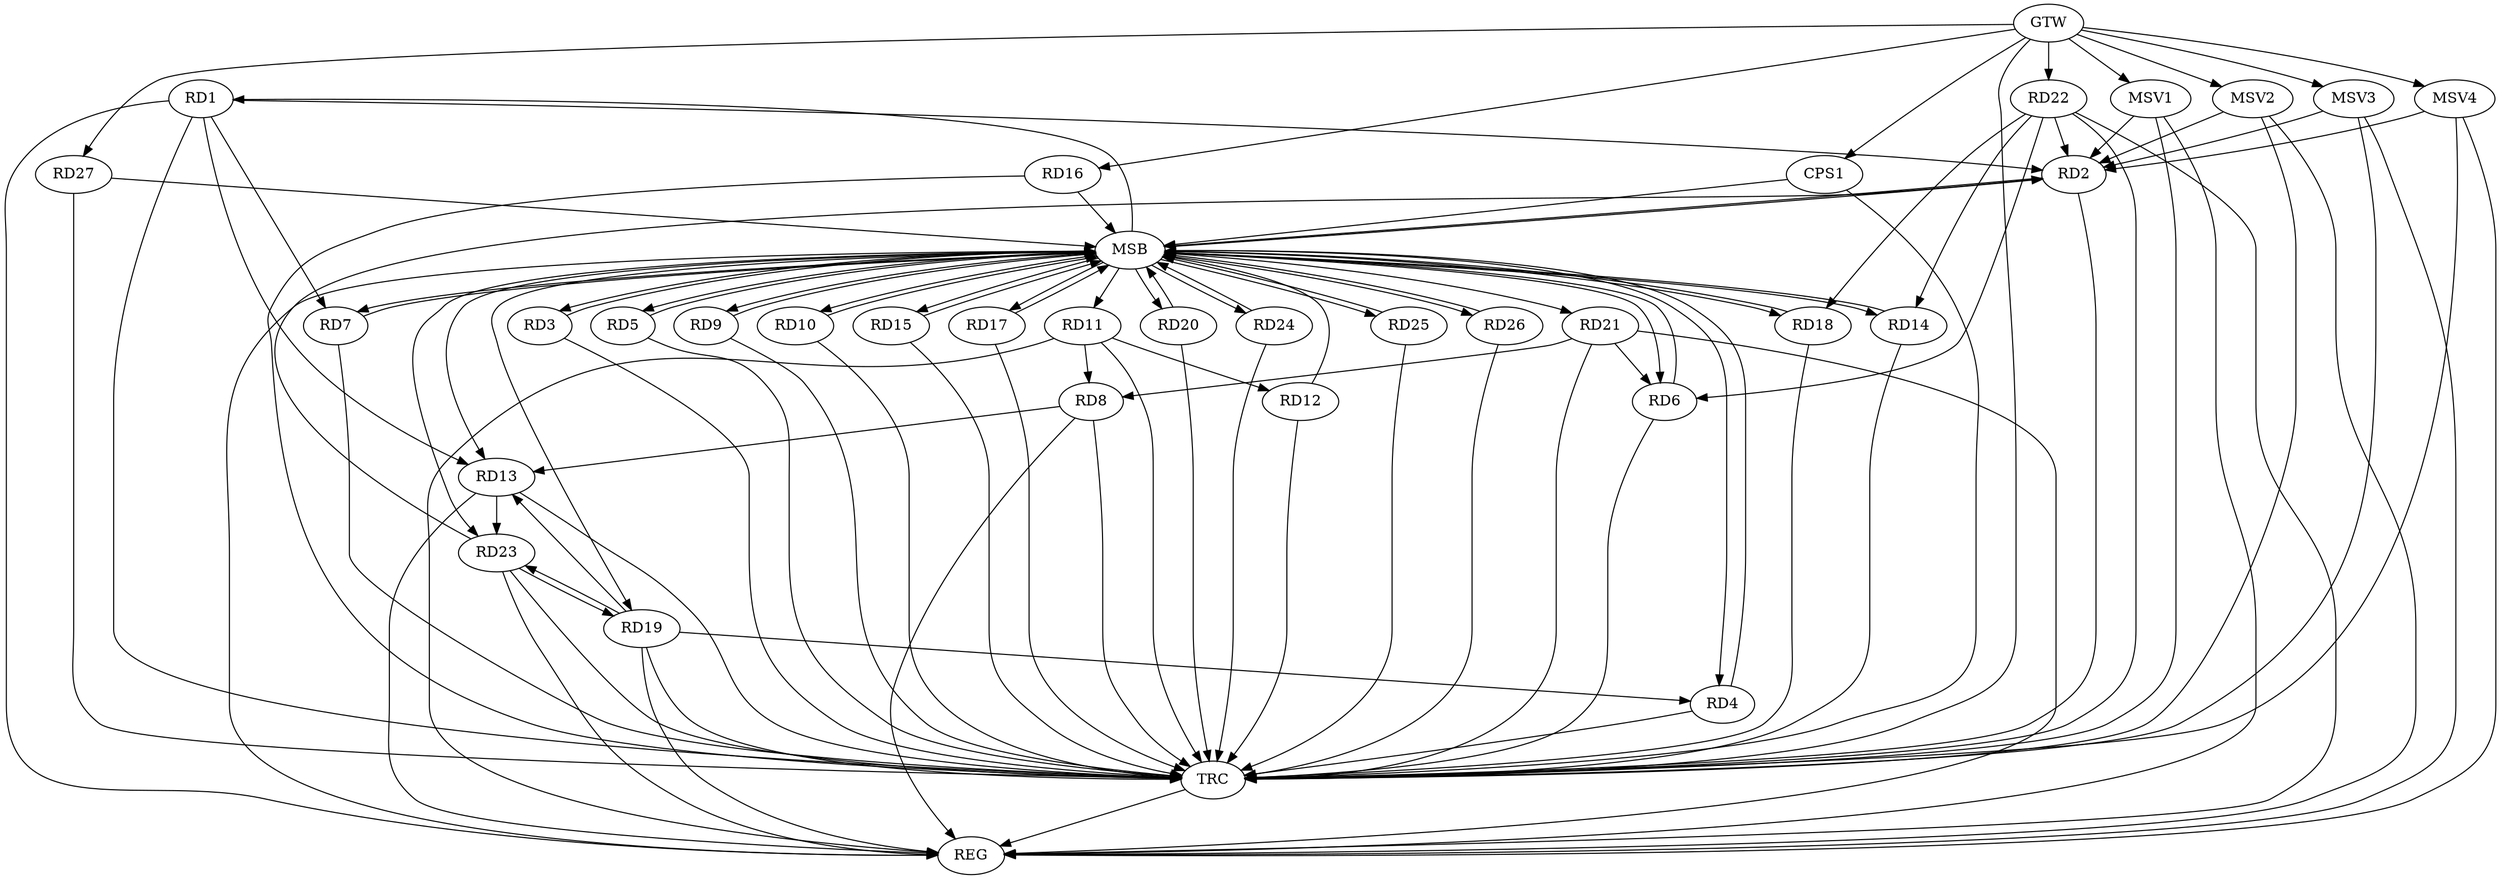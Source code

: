 strict digraph G {
  RD1 [ label="RD1" ];
  RD2 [ label="RD2" ];
  RD3 [ label="RD3" ];
  RD4 [ label="RD4" ];
  RD5 [ label="RD5" ];
  RD6 [ label="RD6" ];
  RD7 [ label="RD7" ];
  RD8 [ label="RD8" ];
  RD9 [ label="RD9" ];
  RD10 [ label="RD10" ];
  RD11 [ label="RD11" ];
  RD12 [ label="RD12" ];
  RD13 [ label="RD13" ];
  RD14 [ label="RD14" ];
  RD15 [ label="RD15" ];
  RD16 [ label="RD16" ];
  RD17 [ label="RD17" ];
  RD18 [ label="RD18" ];
  RD19 [ label="RD19" ];
  RD20 [ label="RD20" ];
  RD21 [ label="RD21" ];
  RD22 [ label="RD22" ];
  RD23 [ label="RD23" ];
  RD24 [ label="RD24" ];
  RD25 [ label="RD25" ];
  RD26 [ label="RD26" ];
  RD27 [ label="RD27" ];
  CPS1 [ label="CPS1" ];
  GTW [ label="GTW" ];
  REG [ label="REG" ];
  MSB [ label="MSB" ];
  TRC [ label="TRC" ];
  MSV1 [ label="MSV1" ];
  MSV2 [ label="MSV2" ];
  MSV3 [ label="MSV3" ];
  MSV4 [ label="MSV4" ];
  RD1 -> RD2;
  RD1 -> RD7;
  RD1 -> RD13;
  RD22 -> RD2;
  RD23 -> RD2;
  RD19 -> RD4;
  RD21 -> RD6;
  RD22 -> RD6;
  RD11 -> RD8;
  RD8 -> RD13;
  RD21 -> RD8;
  RD11 -> RD12;
  RD19 -> RD13;
  RD13 -> RD23;
  RD22 -> RD14;
  RD22 -> RD18;
  RD19 -> RD23;
  RD23 -> RD19;
  GTW -> RD16;
  GTW -> RD22;
  GTW -> RD27;
  GTW -> CPS1;
  RD1 -> REG;
  RD8 -> REG;
  RD11 -> REG;
  RD13 -> REG;
  RD19 -> REG;
  RD21 -> REG;
  RD22 -> REG;
  RD23 -> REG;
  RD2 -> MSB;
  MSB -> RD20;
  MSB -> REG;
  RD3 -> MSB;
  MSB -> RD5;
  MSB -> RD10;
  MSB -> RD17;
  RD4 -> MSB;
  MSB -> RD19;
  RD5 -> MSB;
  RD6 -> MSB;
  MSB -> RD14;
  RD7 -> MSB;
  MSB -> RD9;
  MSB -> RD15;
  MSB -> RD24;
  RD9 -> MSB;
  RD10 -> MSB;
  MSB -> RD6;
  RD12 -> MSB;
  MSB -> RD18;
  RD14 -> MSB;
  MSB -> RD11;
  MSB -> RD26;
  RD15 -> MSB;
  MSB -> RD25;
  RD16 -> MSB;
  MSB -> RD23;
  RD17 -> MSB;
  MSB -> RD21;
  RD18 -> MSB;
  RD20 -> MSB;
  MSB -> RD3;
  RD24 -> MSB;
  MSB -> RD4;
  RD25 -> MSB;
  MSB -> RD1;
  MSB -> RD2;
  MSB -> RD13;
  RD26 -> MSB;
  RD27 -> MSB;
  CPS1 -> MSB;
  MSB -> RD7;
  RD1 -> TRC;
  RD2 -> TRC;
  RD3 -> TRC;
  RD4 -> TRC;
  RD5 -> TRC;
  RD6 -> TRC;
  RD7 -> TRC;
  RD8 -> TRC;
  RD9 -> TRC;
  RD10 -> TRC;
  RD11 -> TRC;
  RD12 -> TRC;
  RD13 -> TRC;
  RD14 -> TRC;
  RD15 -> TRC;
  RD16 -> TRC;
  RD17 -> TRC;
  RD18 -> TRC;
  RD19 -> TRC;
  RD20 -> TRC;
  RD21 -> TRC;
  RD22 -> TRC;
  RD23 -> TRC;
  RD24 -> TRC;
  RD25 -> TRC;
  RD26 -> TRC;
  RD27 -> TRC;
  CPS1 -> TRC;
  GTW -> TRC;
  TRC -> REG;
  MSV1 -> RD2;
  GTW -> MSV1;
  MSV1 -> REG;
  MSV1 -> TRC;
  MSV2 -> RD2;
  MSV3 -> RD2;
  MSV4 -> RD2;
  GTW -> MSV2;
  MSV2 -> REG;
  MSV2 -> TRC;
  GTW -> MSV3;
  MSV3 -> REG;
  MSV3 -> TRC;
  GTW -> MSV4;
  MSV4 -> REG;
  MSV4 -> TRC;
}

